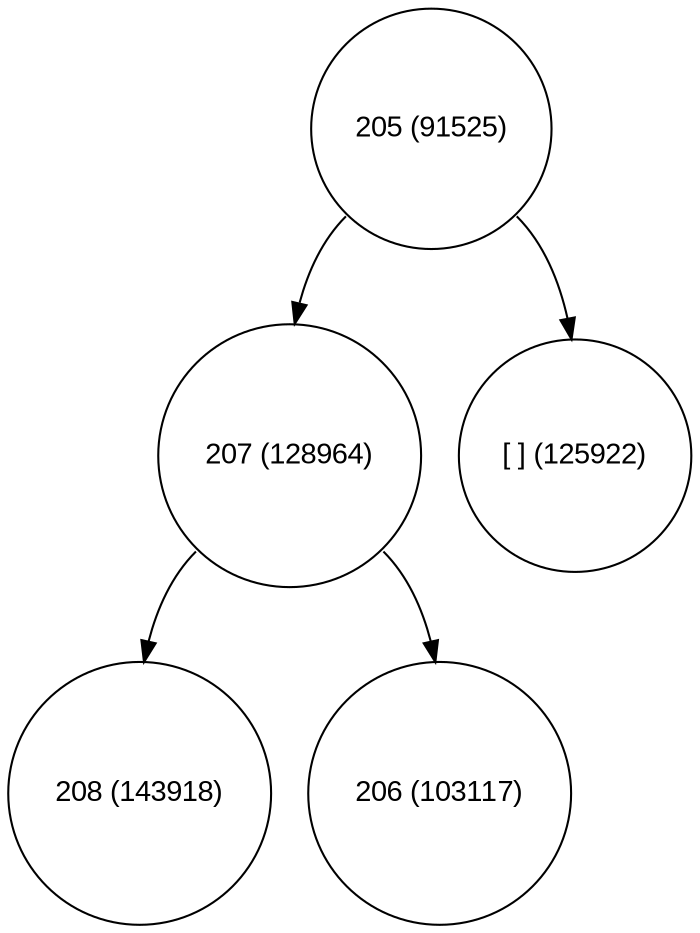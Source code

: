 digraph move_down {
	node [fontname="Arial", shape="circle", width=0.5]; 

	0 [label = "205 (91525)"];
	0:sw -> 1;
	1 [label = "207 (128964)"];
	1:sw -> 3;
	3 [label = "208 (143918)"];
	1:se -> 4;
	4 [label = "206 (103117)"];
	0:se -> 2;
	2 [label = "[ ] (125922)"];
}
